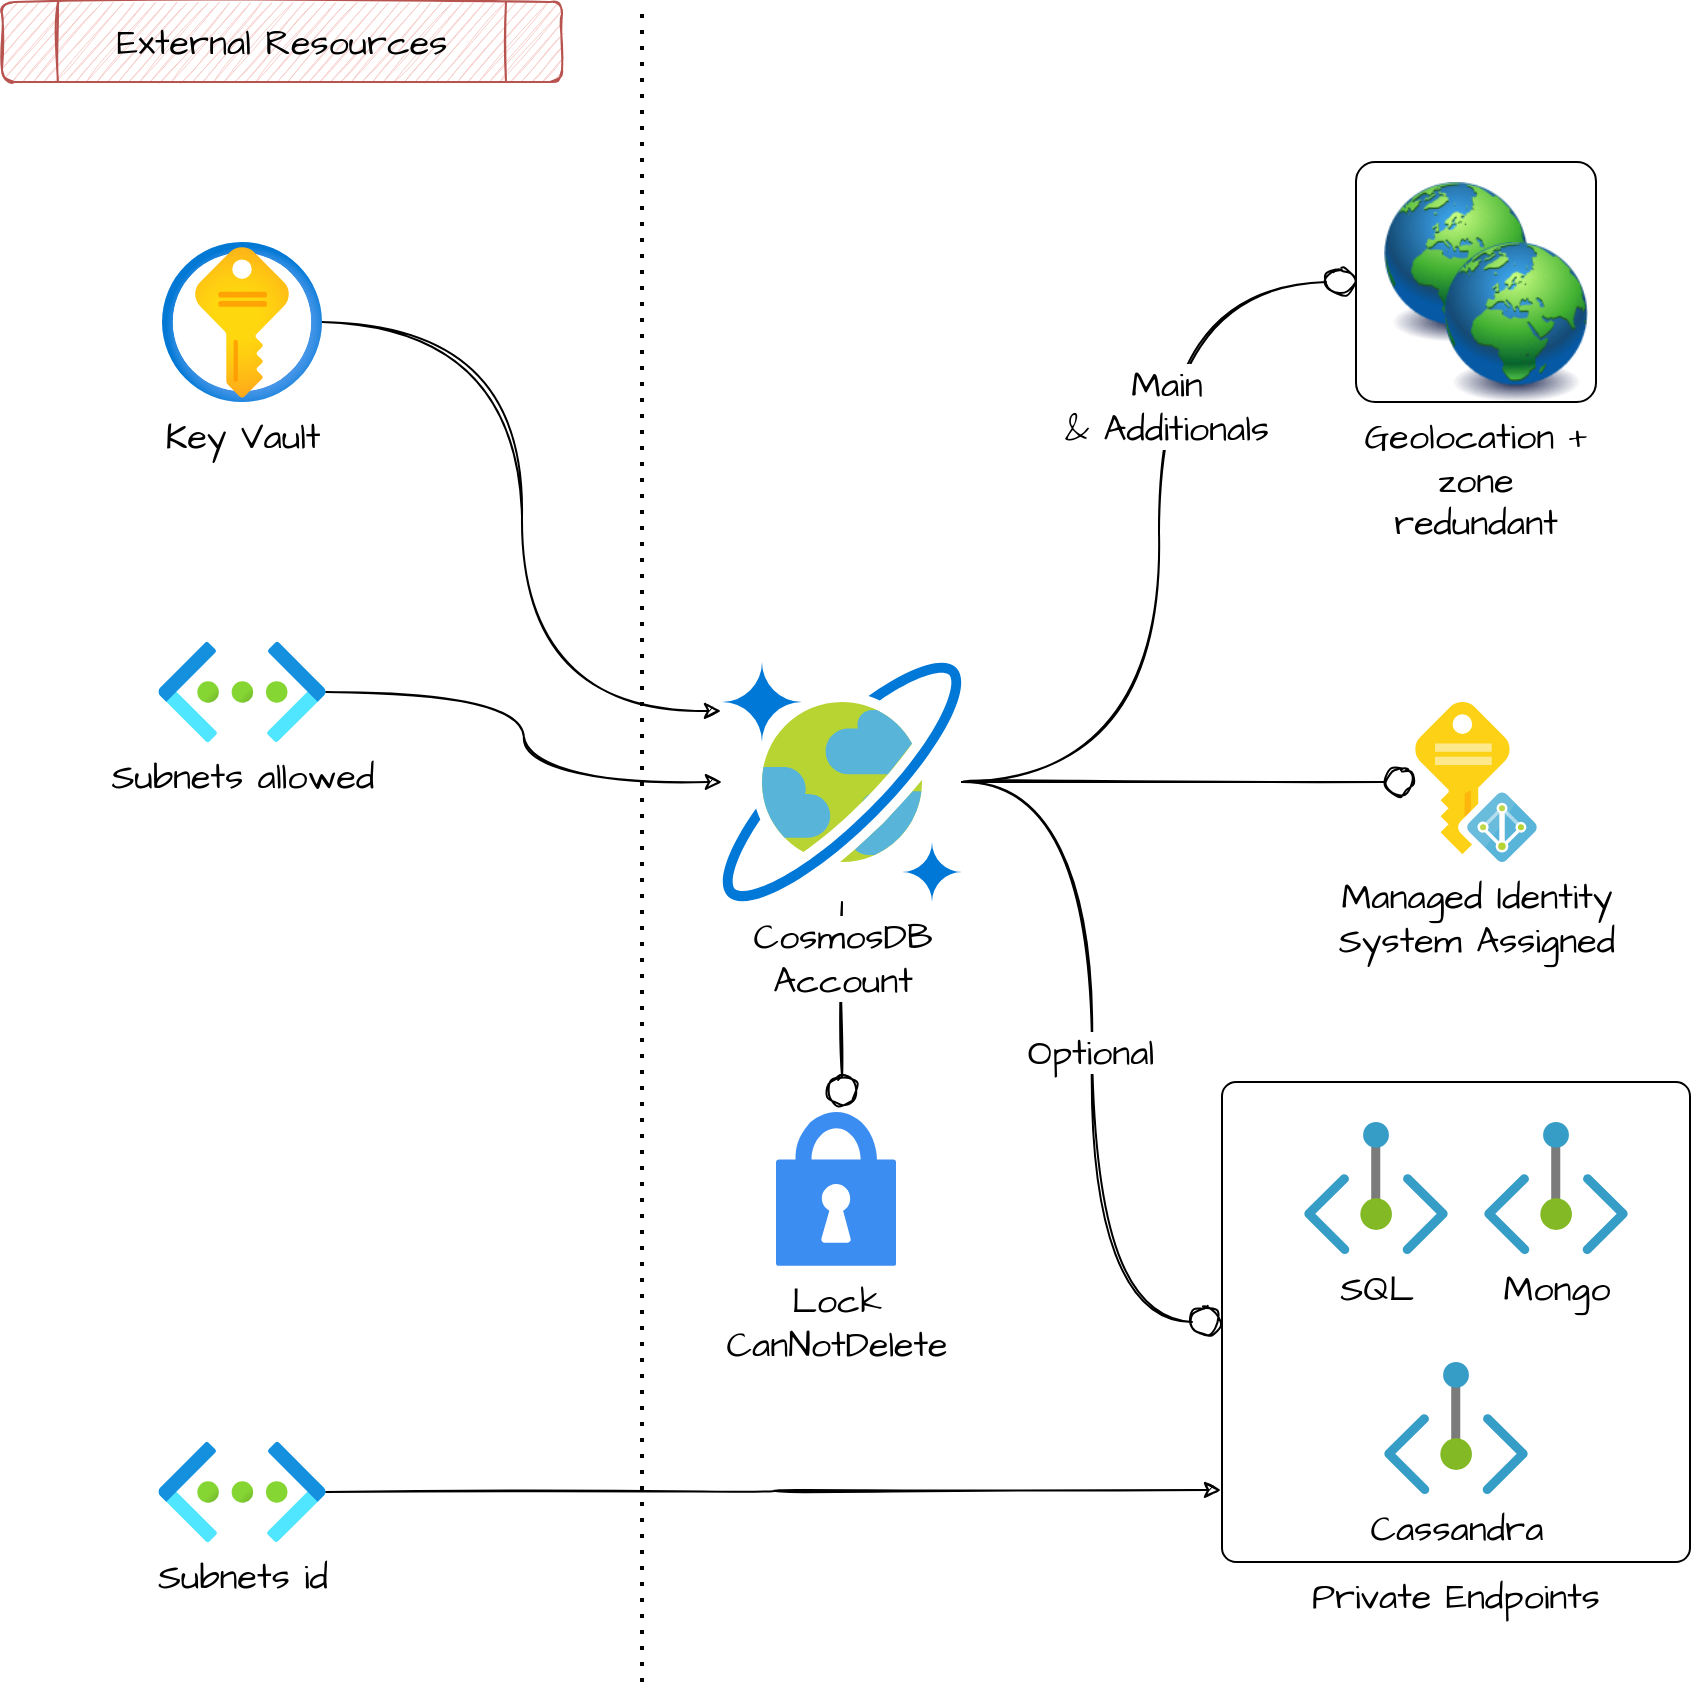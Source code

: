 <mxfile version="18.0.1" type="device"><diagram id="ArKqH_pPMN16gDMSGU3m" name="Page-1"><mxGraphModel dx="1316" dy="984" grid="1" gridSize="10" guides="1" tooltips="1" connect="1" arrows="1" fold="1" page="1" pageScale="1" pageWidth="827" pageHeight="1169" math="0" shadow="0"><root><mxCell id="0"/><mxCell id="1" parent="0"/><mxCell id="y1iaXILf1CiR3W7cha_C-17" style="edgeStyle=orthogonalEdgeStyle;rounded=0;orthogonalLoop=1;jettySize=auto;html=1;entryX=0;entryY=0.5;entryDx=0;entryDy=0;fontFamily=Architects Daughter;fontSource=https%3A%2F%2Ffonts.googleapis.com%2Fcss%3Ffamily%3DArchitects%2BDaughter;fontSize=18;sketch=1;curved=1;endArrow=circle;endFill=0;" edge="1" parent="1" source="DOS7CWorLfeVmID9HikK-2" target="y1iaXILf1CiR3W7cha_C-7"><mxGeometry relative="1" as="geometry"/></mxCell><mxCell id="y1iaXILf1CiR3W7cha_C-18" value="Main&lt;br&gt;&amp;amp; Additionals" style="edgeLabel;html=1;align=center;verticalAlign=middle;resizable=0;points=[];fontSize=18;fontFamily=Architects Daughter;" vertex="1" connectable="0" parent="y1iaXILf1CiR3W7cha_C-17"><mxGeometry x="0.283" y="-3" relative="1" as="geometry"><mxPoint as="offset"/></mxGeometry></mxCell><mxCell id="y1iaXILf1CiR3W7cha_C-19" style="edgeStyle=orthogonalEdgeStyle;curved=1;rounded=0;sketch=1;orthogonalLoop=1;jettySize=auto;html=1;fontFamily=Architects Daughter;fontSource=https%3A%2F%2Ffonts.googleapis.com%2Fcss%3Ffamily%3DArchitects%2BDaughter;fontSize=18;endArrow=circle;endFill=0;" edge="1" parent="1" source="DOS7CWorLfeVmID9HikK-2" target="y1iaXILf1CiR3W7cha_C-10"><mxGeometry relative="1" as="geometry"/></mxCell><mxCell id="y1iaXILf1CiR3W7cha_C-20" style="edgeStyle=orthogonalEdgeStyle;curved=1;rounded=0;sketch=1;orthogonalLoop=1;jettySize=auto;html=1;entryX=0;entryY=0.5;entryDx=0;entryDy=0;fontFamily=Architects Daughter;fontSource=https%3A%2F%2Ffonts.googleapis.com%2Fcss%3Ffamily%3DArchitects%2BDaughter;fontSize=18;endArrow=circle;endFill=0;" edge="1" parent="1" source="DOS7CWorLfeVmID9HikK-2" target="y1iaXILf1CiR3W7cha_C-14"><mxGeometry relative="1" as="geometry"/></mxCell><mxCell id="y1iaXILf1CiR3W7cha_C-22" value="Optional" style="edgeLabel;html=1;align=center;verticalAlign=middle;resizable=0;points=[];fontSize=18;fontFamily=Architects Daughter;" vertex="1" connectable="0" parent="y1iaXILf1CiR3W7cha_C-20"><mxGeometry x="0.0" y="-1" relative="1" as="geometry"><mxPoint as="offset"/></mxGeometry></mxCell><mxCell id="y1iaXILf1CiR3W7cha_C-21" style="edgeStyle=orthogonalEdgeStyle;curved=1;rounded=0;sketch=1;orthogonalLoop=1;jettySize=auto;html=1;entryX=0.551;entryY=-0.033;entryDx=0;entryDy=0;entryPerimeter=0;fontFamily=Architects Daughter;fontSource=https%3A%2F%2Ffonts.googleapis.com%2Fcss%3Ffamily%3DArchitects%2BDaughter;fontSize=18;endArrow=circle;endFill=0;" edge="1" parent="1" source="DOS7CWorLfeVmID9HikK-2" target="y1iaXILf1CiR3W7cha_C-16"><mxGeometry relative="1" as="geometry"/></mxCell><mxCell id="DOS7CWorLfeVmID9HikK-2" value="CosmosDB &lt;br&gt;Account" style="sketch=0;aspect=fixed;html=1;points=[];align=center;image;fontSize=18;image=img/lib/mscae/CosmosDB.svg;fontFamily=Architects Daughter;fontSource=https%3A%2F%2Ffonts.googleapis.com%2Fcss%3Ffamily%3DArchitects%2BDaughter;" parent="1" vertex="1"><mxGeometry x="400" y="410" width="120" height="120" as="geometry"/></mxCell><mxCell id="DOS7CWorLfeVmID9HikK-3" value="" style="endArrow=none;dashed=1;html=1;dashPattern=1 3;strokeWidth=2;rounded=0;" parent="1" edge="1"><mxGeometry width="50" height="50" relative="1" as="geometry"><mxPoint x="360" y="920" as="sourcePoint"/><mxPoint x="360" y="80" as="targetPoint"/></mxGeometry></mxCell><mxCell id="y1iaXILf1CiR3W7cha_C-24" style="edgeStyle=orthogonalEdgeStyle;curved=1;rounded=0;sketch=1;orthogonalLoop=1;jettySize=auto;html=1;entryX=-0.004;entryY=0.204;entryDx=0;entryDy=0;entryPerimeter=0;fontFamily=Architects Daughter;fontSource=https%3A%2F%2Ffonts.googleapis.com%2Fcss%3Ffamily%3DArchitects%2BDaughter;fontSize=18;" edge="1" parent="1" source="y1iaXILf1CiR3W7cha_C-2" target="DOS7CWorLfeVmID9HikK-2"><mxGeometry relative="1" as="geometry"/></mxCell><mxCell id="y1iaXILf1CiR3W7cha_C-2" value="Key Vault" style="aspect=fixed;html=1;points=[];align=center;image;fontSize=18;image=img/lib/azure2/security/Key_Vaults.svg;fontFamily=Architects Daughter;fontSource=https%3A%2F%2Ffonts.googleapis.com%2Fcss%3Ffamily%3DArchitects%2BDaughter;" vertex="1" parent="1"><mxGeometry x="120" y="200" width="80" height="80" as="geometry"/></mxCell><mxCell id="y1iaXILf1CiR3W7cha_C-4" value="External Resources" style="shape=process;whiteSpace=wrap;html=1;backgroundOutline=1;shadow=0;rounded=1;fillColor=#f8cecc;strokeColor=#b85450;sketch=1;fontFamily=Architects Daughter;fontSource=https%3A%2F%2Ffonts.googleapis.com%2Fcss%3Ffamily%3DArchitects%2BDaughter;fontSize=18;" vertex="1" parent="1"><mxGeometry x="40" y="80" width="280" height="40" as="geometry"/></mxCell><mxCell id="y1iaXILf1CiR3W7cha_C-8" value="" style="group" vertex="1" connectable="0" parent="1"><mxGeometry x="717" y="160" width="120" height="120" as="geometry"/></mxCell><mxCell id="y1iaXILf1CiR3W7cha_C-7" value="Geolocation +&lt;br&gt;zone redundant" style="rounded=1;whiteSpace=wrap;html=1;shadow=0;sketch=0;fontFamily=Architects Daughter;fontSource=https%3A%2F%2Ffonts.googleapis.com%2Fcss%3Ffamily%3DArchitects%2BDaughter;fontSize=18;arcSize=8;labelPosition=center;verticalLabelPosition=bottom;align=center;verticalAlign=top;" vertex="1" parent="y1iaXILf1CiR3W7cha_C-8"><mxGeometry width="120" height="120" as="geometry"/></mxCell><mxCell id="y1iaXILf1CiR3W7cha_C-5" value="" style="image;html=1;image=img/lib/clip_art/general/Earth_globe_128x128.png;rounded=1;shadow=0;sketch=0;fontFamily=Architects Daughter;fontSource=https%3A%2F%2Ffonts.googleapis.com%2Fcss%3Ffamily%3DArchitects%2BDaughter;fontSize=18;" vertex="1" parent="y1iaXILf1CiR3W7cha_C-8"><mxGeometry x="10" y="10" width="80" height="80" as="geometry"/></mxCell><mxCell id="y1iaXILf1CiR3W7cha_C-6" value="" style="image;html=1;image=img/lib/clip_art/general/Earth_globe_128x128.png;rounded=1;shadow=0;sketch=0;fontFamily=Architects Daughter;fontSource=https%3A%2F%2Ffonts.googleapis.com%2Fcss%3Ffamily%3DArchitects%2BDaughter;fontSize=18;" vertex="1" parent="y1iaXILf1CiR3W7cha_C-8"><mxGeometry x="40" y="40" width="80" height="80" as="geometry"/></mxCell><mxCell id="y1iaXILf1CiR3W7cha_C-23" style="edgeStyle=orthogonalEdgeStyle;curved=1;rounded=0;sketch=1;orthogonalLoop=1;jettySize=auto;html=1;fontFamily=Architects Daughter;fontSource=https%3A%2F%2Ffonts.googleapis.com%2Fcss%3Ffamily%3DArchitects%2BDaughter;fontSize=18;" edge="1" parent="1" source="y1iaXILf1CiR3W7cha_C-9" target="DOS7CWorLfeVmID9HikK-2"><mxGeometry relative="1" as="geometry"/></mxCell><mxCell id="y1iaXILf1CiR3W7cha_C-9" value="Subnets allowed" style="aspect=fixed;html=1;points=[];align=center;image;fontSize=18;image=img/lib/azure2/networking/Virtual_Networks.svg;rounded=1;shadow=0;sketch=0;fontFamily=Architects Daughter;fontSource=https%3A%2F%2Ffonts.googleapis.com%2Fcss%3Ffamily%3DArchitects%2BDaughter;" vertex="1" parent="1"><mxGeometry x="118.13" y="400" width="83.75" height="50" as="geometry"/></mxCell><mxCell id="y1iaXILf1CiR3W7cha_C-10" value="Managed Identity&lt;br style=&quot;font-size: 18px;&quot;&gt;System Assigned" style="sketch=0;aspect=fixed;html=1;points=[];align=center;image;fontSize=18;image=img/lib/mscae/Managed_Identities.svg;rounded=1;shadow=0;fontFamily=Architects Daughter;fontSource=https%3A%2F%2Ffonts.googleapis.com%2Fcss%3Ffamily%3DArchitects%2BDaughter;" vertex="1" parent="1"><mxGeometry x="746.6" y="430" width="60.8" height="80" as="geometry"/></mxCell><mxCell id="y1iaXILf1CiR3W7cha_C-15" value="" style="group" vertex="1" connectable="0" parent="1"><mxGeometry x="650" y="620" width="234" height="240" as="geometry"/></mxCell><mxCell id="y1iaXILf1CiR3W7cha_C-14" value="Private Endpoints" style="rounded=1;whiteSpace=wrap;html=1;shadow=0;sketch=0;fontFamily=Architects Daughter;fontSource=https%3A%2F%2Ffonts.googleapis.com%2Fcss%3Ffamily%3DArchitects%2BDaughter;fontSize=18;arcSize=3;labelPosition=center;verticalLabelPosition=bottom;align=center;verticalAlign=top;" vertex="1" parent="y1iaXILf1CiR3W7cha_C-15"><mxGeometry width="234" height="240" as="geometry"/></mxCell><mxCell id="y1iaXILf1CiR3W7cha_C-11" value="SQL" style="aspect=fixed;html=1;points=[];align=center;image;fontSize=18;image=img/lib/azure2/networking/Private_Endpoint.svg;rounded=1;shadow=0;sketch=0;fontFamily=Architects Daughter;fontSource=https%3A%2F%2Ffonts.googleapis.com%2Fcss%3Ffamily%3DArchitects%2BDaughter;" vertex="1" parent="y1iaXILf1CiR3W7cha_C-15"><mxGeometry x="41" y="20" width="72" height="66" as="geometry"/></mxCell><mxCell id="y1iaXILf1CiR3W7cha_C-12" value="Mongo" style="aspect=fixed;html=1;points=[];align=center;image;fontSize=18;image=img/lib/azure2/networking/Private_Endpoint.svg;rounded=1;shadow=0;sketch=0;fontFamily=Architects Daughter;fontSource=https%3A%2F%2Ffonts.googleapis.com%2Fcss%3Ffamily%3DArchitects%2BDaughter;" vertex="1" parent="y1iaXILf1CiR3W7cha_C-15"><mxGeometry x="131" y="20" width="72" height="66" as="geometry"/></mxCell><mxCell id="y1iaXILf1CiR3W7cha_C-13" value="Cassandra" style="aspect=fixed;html=1;points=[];align=center;image;fontSize=18;image=img/lib/azure2/networking/Private_Endpoint.svg;rounded=1;shadow=0;sketch=0;fontFamily=Architects Daughter;fontSource=https%3A%2F%2Ffonts.googleapis.com%2Fcss%3Ffamily%3DArchitects%2BDaughter;" vertex="1" parent="y1iaXILf1CiR3W7cha_C-15"><mxGeometry x="81" y="140" width="72" height="66" as="geometry"/></mxCell><mxCell id="y1iaXILf1CiR3W7cha_C-16" value="Lock&lt;br&gt;CanNotDelete" style="sketch=0;html=1;aspect=fixed;strokeColor=none;shadow=0;align=center;verticalAlign=top;fillColor=#3B8DF1;shape=mxgraph.gcp2.lock;rounded=1;fontFamily=Architects Daughter;fontSource=https%3A%2F%2Ffonts.googleapis.com%2Fcss%3Ffamily%3DArchitects%2BDaughter;fontSize=18;labelPosition=center;verticalLabelPosition=bottom;" vertex="1" parent="1"><mxGeometry x="427" y="635" width="60" height="76.92" as="geometry"/></mxCell><mxCell id="y1iaXILf1CiR3W7cha_C-29" style="edgeStyle=orthogonalEdgeStyle;curved=1;rounded=0;sketch=1;orthogonalLoop=1;jettySize=auto;html=1;entryX=-0.002;entryY=0.85;entryDx=0;entryDy=0;entryPerimeter=0;fontFamily=Architects Daughter;fontSource=https%3A%2F%2Ffonts.googleapis.com%2Fcss%3Ffamily%3DArchitects%2BDaughter;fontSize=18;" edge="1" parent="1" source="y1iaXILf1CiR3W7cha_C-27" target="y1iaXILf1CiR3W7cha_C-14"><mxGeometry relative="1" as="geometry"/></mxCell><mxCell id="y1iaXILf1CiR3W7cha_C-27" value="Subnets id" style="aspect=fixed;html=1;points=[];align=center;image;fontSize=18;image=img/lib/azure2/networking/Virtual_Networks.svg;rounded=1;shadow=0;sketch=0;fontFamily=Architects Daughter;fontSource=https%3A%2F%2Ffonts.googleapis.com%2Fcss%3Ffamily%3DArchitects%2BDaughter;" vertex="1" parent="1"><mxGeometry x="118.13" y="800" width="83.75" height="50" as="geometry"/></mxCell></root></mxGraphModel></diagram></mxfile>